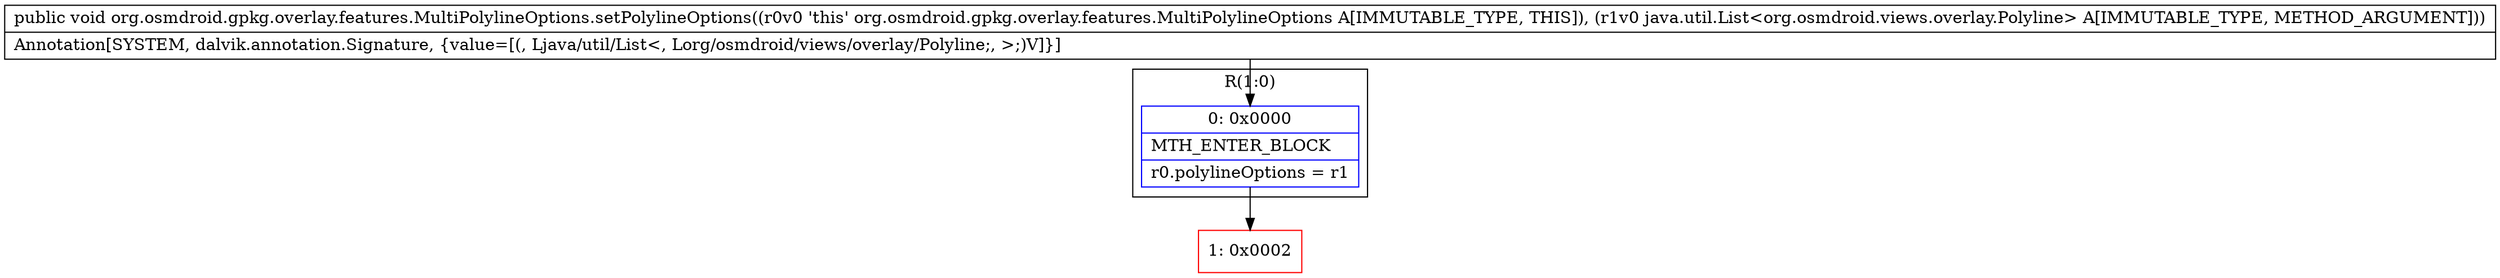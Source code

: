 digraph "CFG fororg.osmdroid.gpkg.overlay.features.MultiPolylineOptions.setPolylineOptions(Ljava\/util\/List;)V" {
subgraph cluster_Region_844695176 {
label = "R(1:0)";
node [shape=record,color=blue];
Node_0 [shape=record,label="{0\:\ 0x0000|MTH_ENTER_BLOCK\l|r0.polylineOptions = r1\l}"];
}
Node_1 [shape=record,color=red,label="{1\:\ 0x0002}"];
MethodNode[shape=record,label="{public void org.osmdroid.gpkg.overlay.features.MultiPolylineOptions.setPolylineOptions((r0v0 'this' org.osmdroid.gpkg.overlay.features.MultiPolylineOptions A[IMMUTABLE_TYPE, THIS]), (r1v0 java.util.List\<org.osmdroid.views.overlay.Polyline\> A[IMMUTABLE_TYPE, METHOD_ARGUMENT]))  | Annotation[SYSTEM, dalvik.annotation.Signature, \{value=[(, Ljava\/util\/List\<, Lorg\/osmdroid\/views\/overlay\/Polyline;, \>;)V]\}]\l}"];
MethodNode -> Node_0;
Node_0 -> Node_1;
}

